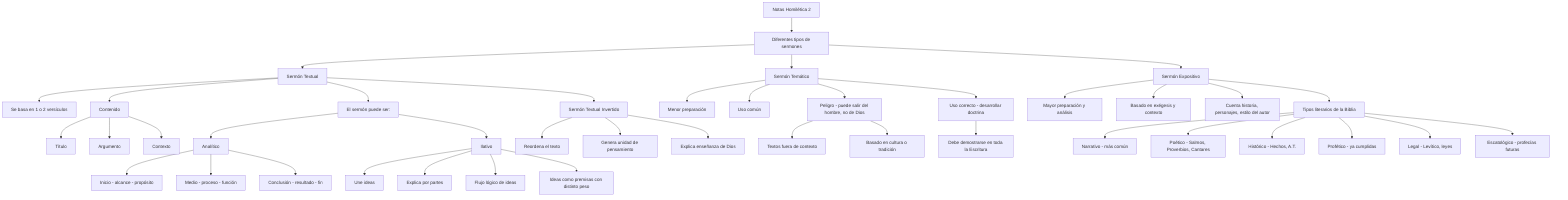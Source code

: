 graph TD
    A[Notas Homilética 2] --> B[Diferentes tipos de sermones]

    B --> C[Sermón Textual]
    C --> C1[Se basa en 1 o 2 versículos]
    C --> C2[Contenido]
    C2 --> C2a[Título]
    C2 --> C2b[Argumento]
    C2 --> C2c[Contexto]

    C --> C3[El sermón puede ser:]
    C3 --> C3a[Analítico]
    C3a --> C3a1[Inicio - alcance - propósito]
    C3a --> C3a2[Medio - proceso - función]
    C3a --> C3a3[Conclusión - resultado - fin]

    C3 --> C3b[Ilativo]
    C3b --> C3b1[Une ideas]
    C3b --> C3b2[Explica por partes]
    C3b --> C3b3[Flujo lógico de ideas]
    C3b --> C3b4[Ideas como premisas con distinto peso]

    C --> C4[Sermón Textual Invertido]
    C4 --> C4a[Reordena el texto]
    C4 --> C4b[Genera unidad de pensamiento]
    C4 --> C4c[Explica enseñanza de Dios]

    B --> D[Sermón Temático]
    D --> D1[Menor preparación]
    D --> D2[Uso común]
    D --> D3[Peligro - puede salir del hombre, no de Dios]
    D3 --> D3a[Textos fuera de contexto]
    D3 --> D3b[Basado en cultura o tradición]

    D --> D4[Uso correcto - desarrollar doctrina]
    D4 --> D4a[Debe demostrarse en toda la Escritura]

    B --> E[Sermón Expositivo]
    E --> E1[Mayor preparación y análisis]
    E --> E2[Basado en exégesis y contexto]
    E --> E3[Cuenta historia, personajes, estilo del autor]

    E --> E4[Tipos literarios de la Biblia]
    E4 --> E4a[Narrativo - más común]
    E4 --> E4b[Poético - Salmos, Proverbios, Cantares]
    E4 --> E4c[Histórico - Hechos, A.T.]
    E4 --> E4d[Profético - ya cumplidas]
    E4 --> E4e[Legal - Levítico, leyes]
    E4 --> E4f[Escatológico - profecías futuras]